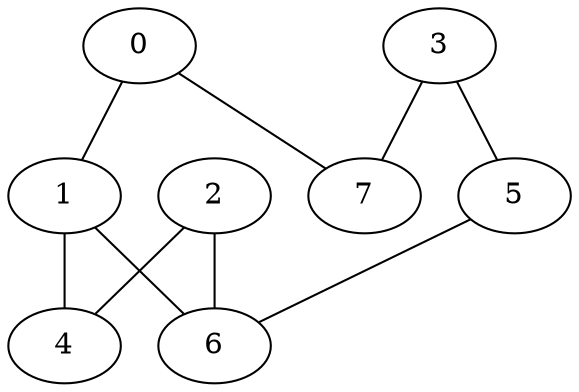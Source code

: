 graph "sampletest150-mod2_image4.bmp" {
	0	 [type=corner,
		x=499,
		y=473];
	1	 [type=intersection,
		x=447,
		y=481];
	0 -- 1	 [angle0="-.15",
		frequency=1,
		type0=line];
	7	 [type=corner,
		x=499,
		y=28];
	0 -- 7	 [angle0="1.57",
		frequency=1,
		type0=line];
	4	 [type=corner,
		x=449,
		y=496];
	1 -- 4	 [angle0="1.44",
		frequency=1,
		type0=line];
	6	 [type=intersection,
		x=72,
		y=481];
	1 -- 6	 [angle0=".00",
		frequency=1,
		type0=line];
	2	 [type=corner,
		x=75,
		y=495];
	2 -- 4	 [angle0=".00",
		frequency=1,
		type0=line];
	2 -- 6	 [angle0="1.36",
		frequency=1,
		type0=line];
	3	 [type=corner,
		x=23,
		y=24];
	5	 [type=corner,
		x=23,
		y=465];
	3 -- 5	 [angle0="-1.57",
		frequency=1,
		type0=line];
	3 -- 7	 [angle0=".01",
		frequency=1,
		type0=line];
	5 -- 6	 [angle0=".32",
		frequency=1,
		type0=line];
}
